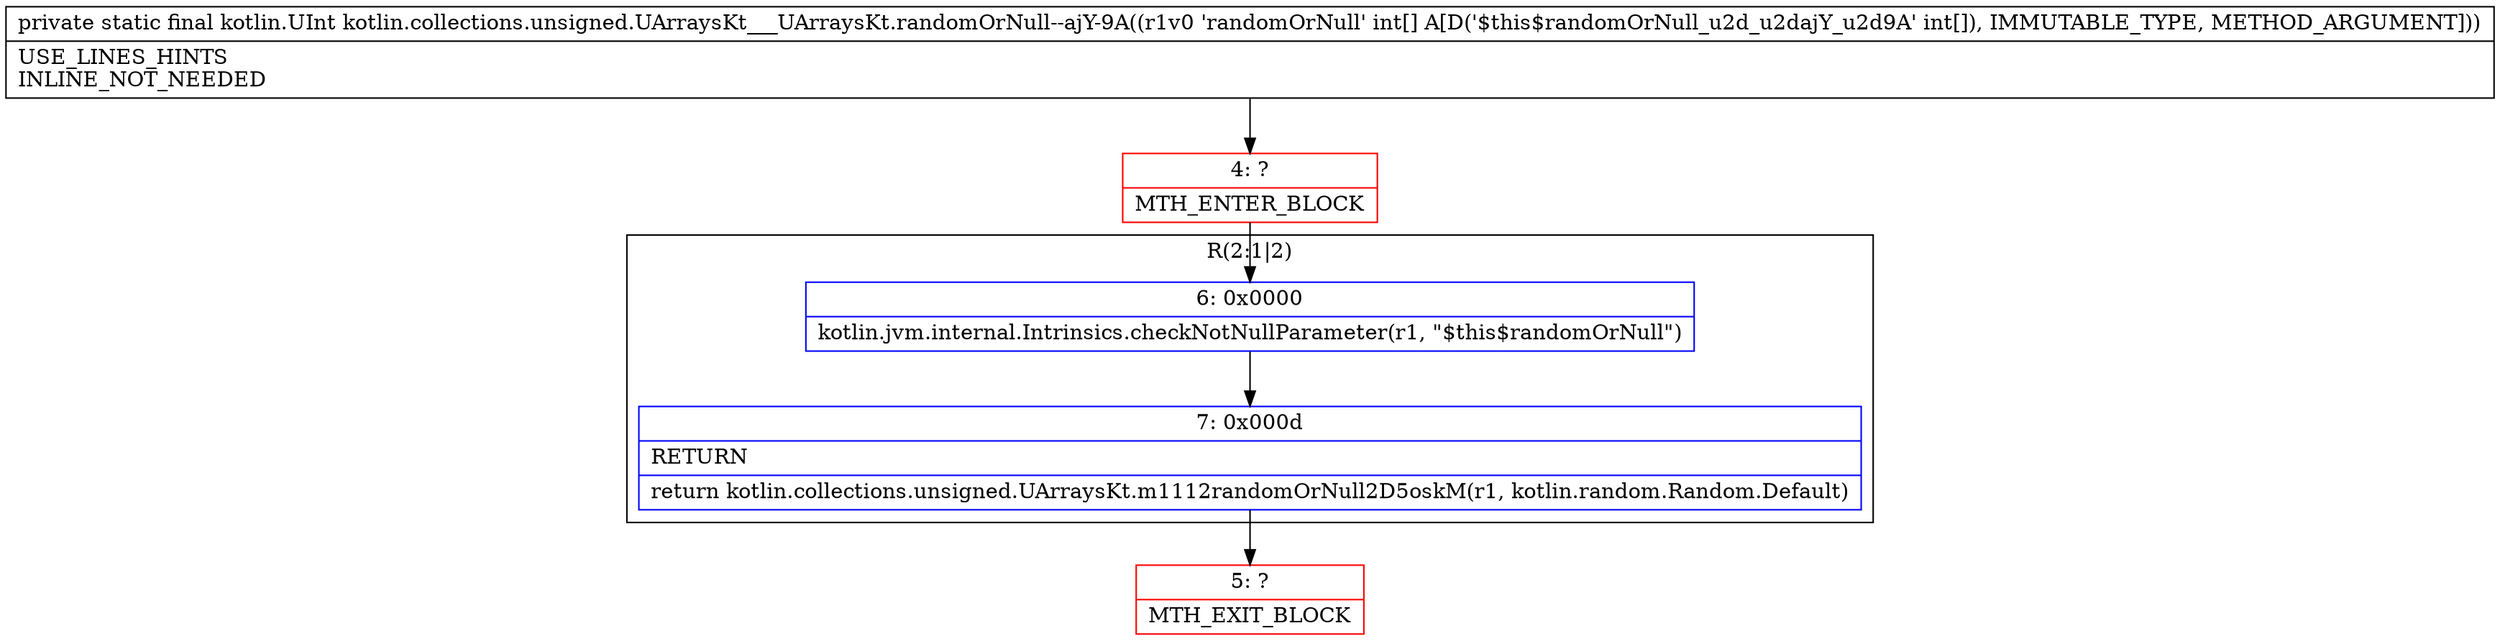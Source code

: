 digraph "CFG forkotlin.collections.unsigned.UArraysKt___UArraysKt.randomOrNull\-\-ajY\-9A([I)Lkotlin\/UInt;" {
subgraph cluster_Region_562028124 {
label = "R(2:1|2)";
node [shape=record,color=blue];
Node_6 [shape=record,label="{6\:\ 0x0000|kotlin.jvm.internal.Intrinsics.checkNotNullParameter(r1, \"$this$randomOrNull\")\l}"];
Node_7 [shape=record,label="{7\:\ 0x000d|RETURN\l|return kotlin.collections.unsigned.UArraysKt.m1112randomOrNull2D5oskM(r1, kotlin.random.Random.Default)\l}"];
}
Node_4 [shape=record,color=red,label="{4\:\ ?|MTH_ENTER_BLOCK\l}"];
Node_5 [shape=record,color=red,label="{5\:\ ?|MTH_EXIT_BLOCK\l}"];
MethodNode[shape=record,label="{private static final kotlin.UInt kotlin.collections.unsigned.UArraysKt___UArraysKt.randomOrNull\-\-ajY\-9A((r1v0 'randomOrNull' int[] A[D('$this$randomOrNull_u2d_u2dajY_u2d9A' int[]), IMMUTABLE_TYPE, METHOD_ARGUMENT]))  | USE_LINES_HINTS\lINLINE_NOT_NEEDED\l}"];
MethodNode -> Node_4;Node_6 -> Node_7;
Node_7 -> Node_5;
Node_4 -> Node_6;
}

